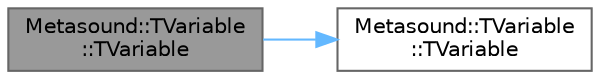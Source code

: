 digraph "Metasound::TVariable::TVariable"
{
 // INTERACTIVE_SVG=YES
 // LATEX_PDF_SIZE
  bgcolor="transparent";
  edge [fontname=Helvetica,fontsize=10,labelfontname=Helvetica,labelfontsize=10];
  node [fontname=Helvetica,fontsize=10,shape=box,height=0.2,width=0.4];
  rankdir="LR";
  Node1 [id="Node000001",label="Metasound::TVariable\l::TVariable",height=0.2,width=0.4,color="gray40", fillcolor="grey60", style="filled", fontcolor="black",tooltip=" "];
  Node1 -> Node2 [id="edge1_Node000001_Node000002",color="steelblue1",style="solid",tooltip=" "];
  Node2 [id="Node000002",label="Metasound::TVariable\l::TVariable",height=0.2,width=0.4,color="grey40", fillcolor="white", style="filled",URL="$da/dc0/structMetasound_1_1TVariable.html#a6d77c27020e4c7de7c7b5623fb36e24d",tooltip=" "];
}

